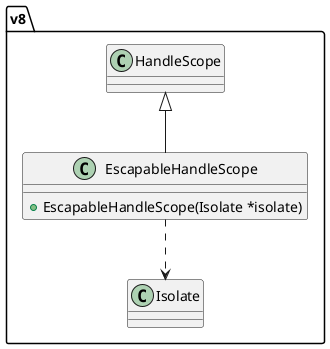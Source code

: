 @startuml v8/FunctionCallbackInfo

namespace v8 {
  class EscapableHandleScope extends HandleScope {
    +EscapableHandleScope(Isolate *isolate)
  }

  EscapableHandleScope ..> Isolate
}

@enduml
